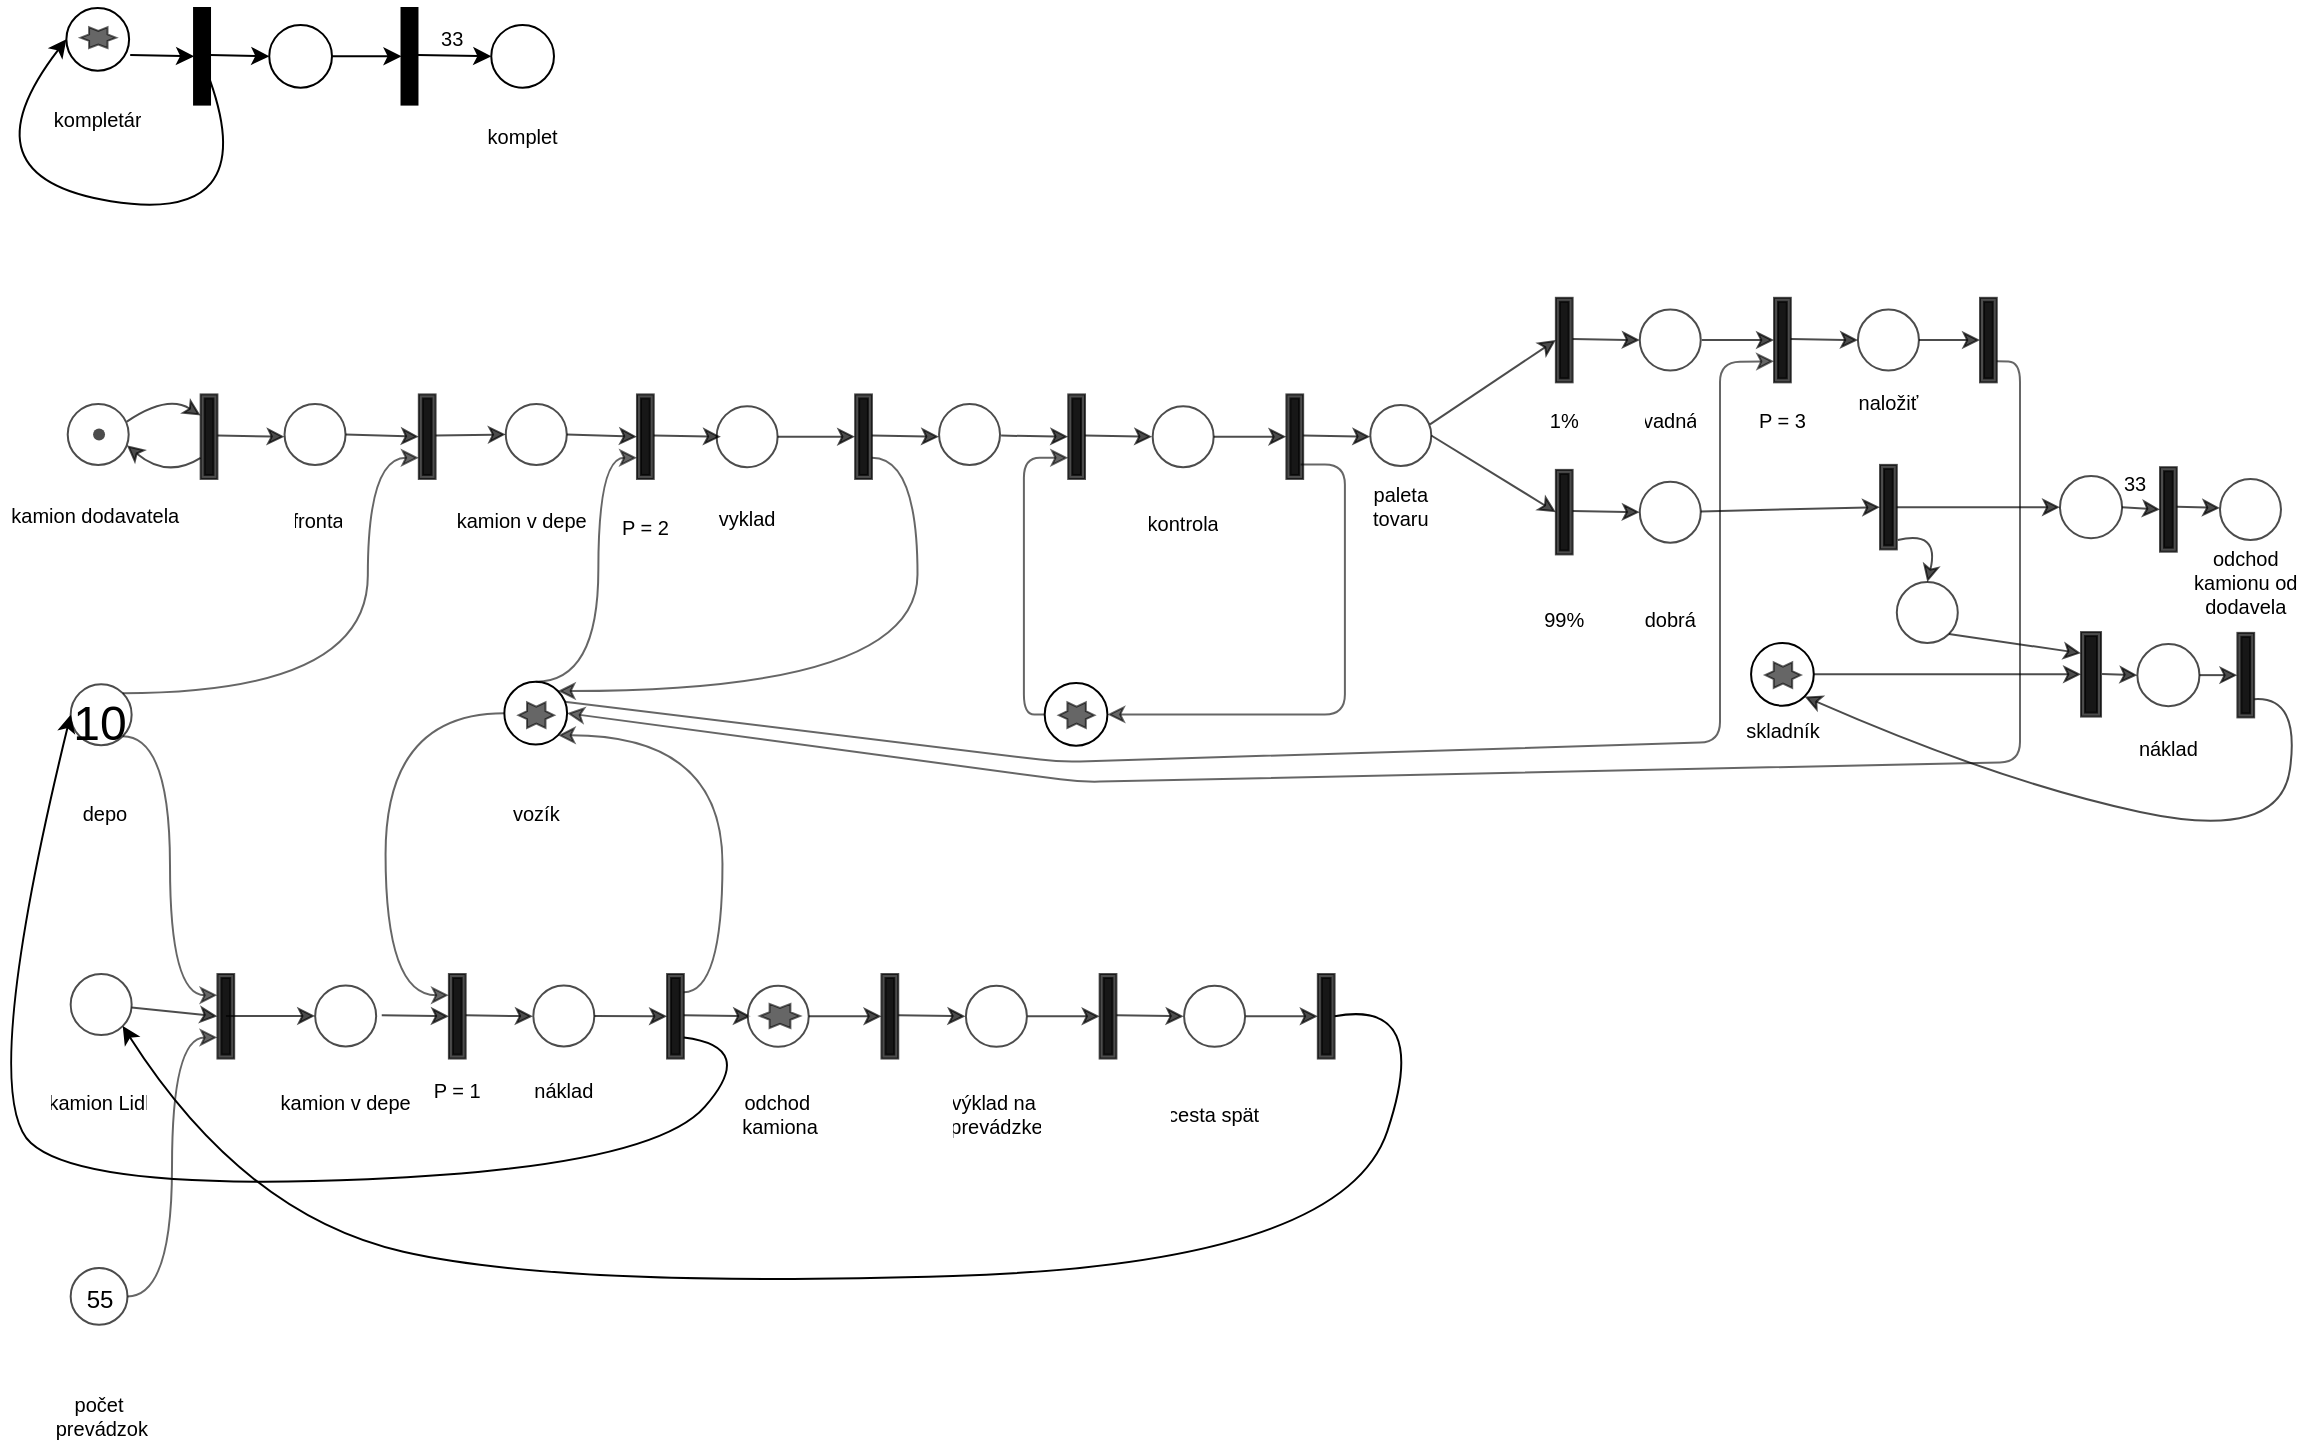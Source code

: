 <mxfile version="15.9.4" type="github">
  <diagram id="BWozmO_GkL4hXTO5bxPj" name="Page-1">
    <mxGraphModel dx="658" dy="1018" grid="1" gridSize="10" guides="1" tooltips="1" connect="1" arrows="1" fold="1" page="1" pageScale="1" pageWidth="1169" pageHeight="827" background="#FFFFFF" math="0" shadow="0">
      <root>
        <mxCell id="0" />
        <mxCell id="1" parent="0" />
        <mxCell id="qQqdgJSJCcKyDMFwaH4q-240" value="" style="shape=ext;double=1;rounded=0;whiteSpace=wrap;html=1;fontSize=36;fillColor=#000000;snapToPoint=0;opacity=70;direction=west;" vertex="1" parent="1">
          <mxGeometry x="1010.005" y="197.906" width="8.391" height="42.264" as="geometry" />
        </mxCell>
        <mxCell id="qQqdgJSJCcKyDMFwaH4q-241" value="" style="endArrow=classic;html=1;rounded=0;snapToPoint=0;opacity=70;curved=1;exitX=0;exitY=0.5;exitDx=0;exitDy=0;entryX=1;entryY=0.5;entryDx=0;entryDy=0;" edge="1" parent="1" source="qQqdgJSJCcKyDMFwaH4q-218" target="qQqdgJSJCcKyDMFwaH4q-240">
          <mxGeometry width="50" height="50" relative="1" as="geometry">
            <mxPoint x="980" y="221" as="sourcePoint" />
            <mxPoint x="1010" y="219" as="targetPoint" />
          </mxGeometry>
        </mxCell>
        <mxCell id="qQqdgJSJCcKyDMFwaH4q-39" value="kamion dodavatela&#xa;" style="text;strokeColor=none;fillColor=none;align=center;verticalAlign=middle;spacingLeft=4;spacingRight=4;overflow=hidden;points=[[0,0.5],[1,0.5]];portConstraint=eastwest;rotatable=0;fontSize=10;rounded=0;" vertex="1" parent="1">
          <mxGeometry x="20" y="294.52" width="95.26" height="36.23" as="geometry" />
        </mxCell>
        <mxCell id="qQqdgJSJCcKyDMFwaH4q-21" value="&lt;p&gt;&lt;br&gt;&lt;/p&gt;" style="ellipse;whiteSpace=wrap;html=1;aspect=fixed;align=center;snapToPoint=0;opacity=70;rounded=0;direction=west;" vertex="1" parent="1">
          <mxGeometry x="53.855" y="250.958" width="30.489" height="30.489" as="geometry" />
        </mxCell>
        <mxCell id="qQqdgJSJCcKyDMFwaH4q-22" value="" style="endArrow=classic;html=1;rounded=0;snapToPoint=0;opacity=70;curved=1;exitX=0.03;exitY=0.709;exitDx=0;exitDy=0;exitPerimeter=0;entryX=1;entryY=0.75;entryDx=0;entryDy=0;" edge="1" parent="1" source="qQqdgJSJCcKyDMFwaH4q-21" target="qQqdgJSJCcKyDMFwaH4q-25">
          <mxGeometry width="50" height="50" relative="1" as="geometry">
            <mxPoint x="86.759" y="256.245" as="sourcePoint" />
            <mxPoint x="120.322" y="256.774" as="targetPoint" />
            <Array as="points">
              <mxPoint x="103.541" y="246.208" />
            </Array>
          </mxGeometry>
        </mxCell>
        <mxCell id="qQqdgJSJCcKyDMFwaH4q-23" value="" style="ellipse;whiteSpace=wrap;html=1;aspect=fixed;fontSize=36;snapToPoint=0;opacity=70;rounded=0;direction=west;" vertex="1" parent="1">
          <mxGeometry x="162.277" y="250.958" width="30.489" height="30.489" as="geometry" />
        </mxCell>
        <mxCell id="qQqdgJSJCcKyDMFwaH4q-24" value="" style="endArrow=classic;html=1;rounded=0;snapToPoint=0;opacity=70;curved=1;" edge="1" parent="1">
          <mxGeometry width="50" height="50" relative="1" as="geometry">
            <mxPoint x="128.713" y="266.811" as="sourcePoint" />
            <mxPoint x="162.277" y="267.34" as="targetPoint" />
          </mxGeometry>
        </mxCell>
        <mxCell id="qQqdgJSJCcKyDMFwaH4q-25" value="" style="shape=ext;double=1;rounded=0;whiteSpace=wrap;html=1;fontSize=36;fillColor=#000000;snapToPoint=0;opacity=70;direction=west;" vertex="1" parent="1">
          <mxGeometry x="120.322" y="246.208" width="8.391" height="42.264" as="geometry" />
        </mxCell>
        <mxCell id="qQqdgJSJCcKyDMFwaH4q-26" value="" style="ellipse;whiteSpace=wrap;html=1;aspect=fixed;fontSize=36;snapToPoint=0;opacity=70;rounded=0;direction=west;" vertex="1" parent="1">
          <mxGeometry x="272.899" y="250.958" width="30.489" height="30.489" as="geometry" />
        </mxCell>
        <mxCell id="qQqdgJSJCcKyDMFwaH4q-27" value="" style="endArrow=classic;html=1;rounded=0;snapToPoint=0;opacity=70;curved=1;entryX=1;entryY=0.5;entryDx=0;entryDy=0;" edge="1" parent="1" target="qQqdgJSJCcKyDMFwaH4q-26">
          <mxGeometry width="50" height="50" relative="1" as="geometry">
            <mxPoint x="237.795" y="266.811" as="sourcePoint" />
            <mxPoint x="271" y="267" as="targetPoint" />
          </mxGeometry>
        </mxCell>
        <mxCell id="qQqdgJSJCcKyDMFwaH4q-28" value="" style="shape=ext;double=1;rounded=0;whiteSpace=wrap;html=1;fontSize=36;fillColor=#000000;snapToPoint=0;opacity=70;direction=west;" vertex="1" parent="1">
          <mxGeometry x="229.404" y="246.208" width="8.391" height="42.264" as="geometry" />
        </mxCell>
        <mxCell id="qQqdgJSJCcKyDMFwaH4q-29" value="" style="endArrow=classic;html=1;rounded=0;snapToPoint=0;opacity=70;curved=1;exitX=0;exitY=0.5;exitDx=0;exitDy=0;" edge="1" parent="1" source="qQqdgJSJCcKyDMFwaH4q-23">
          <mxGeometry width="50" height="50" relative="1" as="geometry">
            <mxPoint x="195.841" y="266.811" as="sourcePoint" />
            <mxPoint x="229.404" y="267.34" as="targetPoint" />
          </mxGeometry>
        </mxCell>
        <mxCell id="qQqdgJSJCcKyDMFwaH4q-30" value="" style="endArrow=classic;html=1;rounded=0;snapToPoint=0;opacity=70;curved=1;entryX=0.03;entryY=0.321;entryDx=0;entryDy=0;entryPerimeter=0;exitX=1;exitY=0.25;exitDx=0;exitDy=0;" edge="1" parent="1" source="qQqdgJSJCcKyDMFwaH4q-25" target="qQqdgJSJCcKyDMFwaH4q-21">
          <mxGeometry width="50" height="50" relative="1" as="geometry">
            <mxPoint x="120.322" y="277.906" as="sourcePoint" />
            <mxPoint x="86.759" y="277.377" as="targetPoint" />
            <Array as="points">
              <mxPoint x="103.541" y="288.472" />
            </Array>
          </mxGeometry>
        </mxCell>
        <mxCell id="qQqdgJSJCcKyDMFwaH4q-33" value="" style="ellipse;whiteSpace=wrap;html=1;aspect=fixed;fontSize=36;snapToPoint=0;opacity=70;rounded=0;direction=west;" vertex="1" parent="1">
          <mxGeometry x="378.311" y="252.098" width="30.489" height="30.489" as="geometry" />
        </mxCell>
        <mxCell id="qQqdgJSJCcKyDMFwaH4q-34" value="" style="endArrow=classic;html=1;rounded=0;snapToPoint=0;opacity=70;curved=1;" edge="1" parent="1">
          <mxGeometry width="50" height="50" relative="1" as="geometry">
            <mxPoint x="346.877" y="266.811" as="sourcePoint" />
            <mxPoint x="380.441" y="267.34" as="targetPoint" />
          </mxGeometry>
        </mxCell>
        <mxCell id="qQqdgJSJCcKyDMFwaH4q-35" value="" style="shape=ext;double=1;rounded=0;whiteSpace=wrap;html=1;fontSize=36;fillColor=#000000;snapToPoint=0;opacity=70;direction=west;" vertex="1" parent="1">
          <mxGeometry x="338.486" y="246.208" width="8.391" height="42.264" as="geometry" />
        </mxCell>
        <mxCell id="qQqdgJSJCcKyDMFwaH4q-36" value="" style="endArrow=classic;html=1;rounded=0;snapToPoint=0;opacity=70;curved=1;exitX=0;exitY=0.5;exitDx=0;exitDy=0;" edge="1" parent="1" source="qQqdgJSJCcKyDMFwaH4q-26">
          <mxGeometry width="50" height="50" relative="1" as="geometry">
            <mxPoint x="304.922" y="266.811" as="sourcePoint" />
            <mxPoint x="338.486" y="267.34" as="targetPoint" />
          </mxGeometry>
        </mxCell>
        <mxCell id="qQqdgJSJCcKyDMFwaH4q-37" value="" style="shape=waypoint;fillStyle=solid;size=6;pointerEvents=1;points=[];fillColor=none;resizable=0;rotatable=0;perimeter=centerPerimeter;snapToPoint=0;fontSize=36;opacity=70;rounded=0;" vertex="1" parent="1">
          <mxGeometry x="49.532" y="246.199" width="40" height="40" as="geometry" />
        </mxCell>
        <mxCell id="qQqdgJSJCcKyDMFwaH4q-40" value="fronta&#xa;" style="text;strokeColor=none;fillColor=none;align=center;verticalAlign=middle;spacingLeft=4;spacingRight=4;overflow=hidden;points=[[0,0.5],[1,0.5]];portConstraint=eastwest;rotatable=0;fontSize=10;snapToPoint=0;opacity=70;rounded=0;direction=west;" vertex="1" parent="1">
          <mxGeometry x="162.277" y="299.038" width="33.564" height="31.698" as="geometry" />
        </mxCell>
        <mxCell id="qQqdgJSJCcKyDMFwaH4q-41" value="kamion v depe&#xa;" style="text;strokeColor=none;fillColor=none;align=center;verticalAlign=middle;spacingLeft=4;spacingRight=4;overflow=hidden;points=[[0,0.5],[1,0.5]];portConstraint=eastwest;rotatable=0;fontSize=10;snapToPoint=0;opacity=70;rounded=0;direction=west;" vertex="1" parent="1">
          <mxGeometry x="240" y="299.04" width="81.7" height="31.7" as="geometry" />
        </mxCell>
        <mxCell id="qQqdgJSJCcKyDMFwaH4q-42" value="" style="ellipse;whiteSpace=wrap;html=1;aspect=fixed;fontSize=36;snapToPoint=0;opacity=70;rounded=0;direction=west;" vertex="1" parent="1">
          <mxGeometry x="489.523" y="250.958" width="30.489" height="30.489" as="geometry" />
        </mxCell>
        <mxCell id="qQqdgJSJCcKyDMFwaH4q-43" value="" style="endArrow=classic;html=1;rounded=0;snapToPoint=0;opacity=70;curved=1;" edge="1" parent="1">
          <mxGeometry width="50" height="50" relative="1" as="geometry">
            <mxPoint x="455.959" y="266.811" as="sourcePoint" />
            <mxPoint x="489.523" y="267.34" as="targetPoint" />
          </mxGeometry>
        </mxCell>
        <mxCell id="qQqdgJSJCcKyDMFwaH4q-44" value="" style="shape=ext;double=1;rounded=0;whiteSpace=wrap;html=1;fontSize=36;fillColor=#000000;snapToPoint=0;opacity=70;direction=west;" vertex="1" parent="1">
          <mxGeometry x="447.568" y="246.208" width="8.391" height="42.264" as="geometry" />
        </mxCell>
        <mxCell id="qQqdgJSJCcKyDMFwaH4q-45" value="" style="endArrow=classic;html=1;rounded=0;snapToPoint=0;opacity=70;curved=1;exitX=0;exitY=0.5;exitDx=0;exitDy=0;" edge="1" parent="1" source="qQqdgJSJCcKyDMFwaH4q-33">
          <mxGeometry width="50" height="50" relative="1" as="geometry">
            <mxPoint x="414.004" y="266.811" as="sourcePoint" />
            <mxPoint x="447.568" y="267.34" as="targetPoint" />
          </mxGeometry>
        </mxCell>
        <mxCell id="qQqdgJSJCcKyDMFwaH4q-46" value="vyklad" style="text;strokeColor=none;fillColor=none;align=center;verticalAlign=middle;spacingLeft=4;spacingRight=4;overflow=hidden;points=[[0,0.5],[1,0.5]];portConstraint=eastwest;rotatable=0;fontSize=10;snapToPoint=0;opacity=70;rounded=0;direction=west;" vertex="1" parent="1">
          <mxGeometry x="371.75" y="292.01" width="43.61" height="31.7" as="geometry" />
        </mxCell>
        <mxCell id="qQqdgJSJCcKyDMFwaH4q-116" value="&lt;font style=&quot;font-size: 24px&quot;&gt;10&lt;/font&gt;" style="ellipse;whiteSpace=wrap;html=1;aspect=fixed;fontSize=36;snapToPoint=0;opacity=70;rounded=0;direction=west;" vertex="1" parent="1">
          <mxGeometry x="55.329" y="391.113" width="30.489" height="30.489" as="geometry" />
        </mxCell>
        <mxCell id="qQqdgJSJCcKyDMFwaH4q-118" value="depo" style="text;strokeColor=none;fillColor=none;align=left;verticalAlign=middle;spacingLeft=4;spacingRight=4;overflow=hidden;points=[[0,0.5],[1,0.5]];portConstraint=eastwest;rotatable=0;fontSize=10;snapToPoint=0;opacity=70;rounded=0;direction=west;" vertex="1" parent="1">
          <mxGeometry x="55.332" y="439.415" width="35.463" height="31.698" as="geometry" />
        </mxCell>
        <mxCell id="qQqdgJSJCcKyDMFwaH4q-119" value="" style="edgeStyle=elbowEdgeStyle;elbow=horizontal;endArrow=classic;html=1;fontSize=24;opacity=60;curved=1;entryX=1;entryY=0.25;entryDx=0;entryDy=0;exitX=0;exitY=1;exitDx=0;exitDy=0;" edge="1" parent="1" source="qQqdgJSJCcKyDMFwaH4q-116" target="qQqdgJSJCcKyDMFwaH4q-28">
          <mxGeometry width="50" height="50" relative="1" as="geometry">
            <mxPoint x="86.362" y="415.264" as="sourcePoint" />
            <mxPoint x="212.781" y="330.736" as="targetPoint" />
            <Array as="points">
              <mxPoint x="203.915" y="379.038" />
            </Array>
          </mxGeometry>
        </mxCell>
        <mxCell id="qQqdgJSJCcKyDMFwaH4q-120" value="" style="ellipse;whiteSpace=wrap;html=1;aspect=fixed;fontSize=36;snapToPoint=0;opacity=70;rounded=0;direction=west;" vertex="1" parent="1">
          <mxGeometry x="596.337" y="252.098" width="30.489" height="30.489" as="geometry" />
        </mxCell>
        <mxCell id="qQqdgJSJCcKyDMFwaH4q-121" value="" style="endArrow=classic;html=1;rounded=0;snapToPoint=0;opacity=70;curved=1;" edge="1" parent="1">
          <mxGeometry width="50" height="50" relative="1" as="geometry">
            <mxPoint x="562.504" y="266.811" as="sourcePoint" />
            <mxPoint x="596.067" y="267.34" as="targetPoint" />
          </mxGeometry>
        </mxCell>
        <mxCell id="qQqdgJSJCcKyDMFwaH4q-122" value="" style="shape=ext;double=1;rounded=0;whiteSpace=wrap;html=1;fontSize=36;fillColor=#000000;snapToPoint=0;opacity=70;direction=west;" vertex="1" parent="1">
          <mxGeometry x="554.113" y="246.208" width="8.391" height="42.264" as="geometry" />
        </mxCell>
        <mxCell id="qQqdgJSJCcKyDMFwaH4q-123" value="" style="endArrow=classic;html=1;rounded=0;snapToPoint=0;opacity=70;curved=1;" edge="1" parent="1">
          <mxGeometry width="50" height="50" relative="1" as="geometry">
            <mxPoint x="520.549" y="266.811" as="sourcePoint" />
            <mxPoint x="554.113" y="267.34" as="targetPoint" />
          </mxGeometry>
        </mxCell>
        <mxCell id="qQqdgJSJCcKyDMFwaH4q-124" value="" style="ellipse;whiteSpace=wrap;html=1;aspect=fixed;fontSize=36;snapToPoint=0;opacity=70;rounded=0;direction=west;" vertex="1" parent="1">
          <mxGeometry x="705.149" y="251.498" width="30.489" height="30.489" as="geometry" />
        </mxCell>
        <mxCell id="qQqdgJSJCcKyDMFwaH4q-125" value="" style="endArrow=classic;html=1;rounded=0;snapToPoint=0;opacity=70;curved=1;" edge="1" parent="1">
          <mxGeometry width="50" height="50" relative="1" as="geometry">
            <mxPoint x="671.586" y="266.811" as="sourcePoint" />
            <mxPoint x="705.149" y="267.34" as="targetPoint" />
          </mxGeometry>
        </mxCell>
        <mxCell id="qQqdgJSJCcKyDMFwaH4q-126" value="" style="shape=ext;double=1;rounded=0;whiteSpace=wrap;html=1;fontSize=36;fillColor=#000000;snapToPoint=0;opacity=70;direction=west;" vertex="1" parent="1">
          <mxGeometry x="663.195" y="246.208" width="8.391" height="42.264" as="geometry" />
        </mxCell>
        <mxCell id="qQqdgJSJCcKyDMFwaH4q-127" value="" style="endArrow=classic;html=1;rounded=0;snapToPoint=0;opacity=70;curved=1;exitX=0;exitY=0.5;exitDx=0;exitDy=0;" edge="1" parent="1" source="qQqdgJSJCcKyDMFwaH4q-120">
          <mxGeometry width="50" height="50" relative="1" as="geometry">
            <mxPoint x="629.631" y="266.811" as="sourcePoint" />
            <mxPoint x="663.195" y="267.34" as="targetPoint" />
          </mxGeometry>
        </mxCell>
        <mxCell id="qQqdgJSJCcKyDMFwaH4q-128" value="kontrola" style="text;strokeColor=none;fillColor=none;align=center;verticalAlign=middle;spacingLeft=4;spacingRight=4;overflow=hidden;points=[[0,0.5],[1,0.5]];portConstraint=eastwest;rotatable=0;fontSize=10;snapToPoint=0;opacity=70;rounded=0;direction=west;" vertex="1" parent="1">
          <mxGeometry x="589.376" y="294.509" width="44.409" height="31.698" as="geometry" />
        </mxCell>
        <mxCell id="qQqdgJSJCcKyDMFwaH4q-129" value="" style="ellipse;whiteSpace=wrap;html=1;aspect=fixed;fontSize=36;snapToPoint=0;opacity=70;rounded=0;direction=west;" vertex="1" parent="1">
          <mxGeometry x="55.333" y="536.019" width="30.489" height="30.489" as="geometry" />
        </mxCell>
        <mxCell id="qQqdgJSJCcKyDMFwaH4q-130" value="" style="shape=ext;double=1;rounded=0;whiteSpace=wrap;html=1;fontSize=36;fillColor=#000000;snapToPoint=0;opacity=70;direction=west;" vertex="1" parent="1">
          <mxGeometry x="128.711" y="536.019" width="8.391" height="42.264" as="geometry" />
        </mxCell>
        <mxCell id="qQqdgJSJCcKyDMFwaH4q-131" value="" style="endArrow=classic;html=1;rounded=0;snapToPoint=0;opacity=70;curved=1;entryX=1;entryY=0.5;entryDx=0;entryDy=0;" edge="1" parent="1" source="qQqdgJSJCcKyDMFwaH4q-129" target="qQqdgJSJCcKyDMFwaH4q-130">
          <mxGeometry width="50" height="50" relative="1" as="geometry">
            <mxPoint x="88.897" y="556.623" as="sourcePoint" />
            <mxPoint x="122.46" y="557.151" as="targetPoint" />
          </mxGeometry>
        </mxCell>
        <mxCell id="qQqdgJSJCcKyDMFwaH4q-132" value="kamion Lidl&#xa;" style="text;strokeColor=none;fillColor=none;align=center;verticalAlign=middle;spacingLeft=4;spacingRight=4;overflow=hidden;points=[[0,0.5],[1,0.5]];portConstraint=eastwest;rotatable=0;fontSize=10;snapToPoint=0;opacity=70;rounded=0;direction=west;" vertex="1" parent="1">
          <mxGeometry x="40.518" y="590.006" width="58.027" height="31.698" as="geometry" />
        </mxCell>
        <mxCell id="qQqdgJSJCcKyDMFwaH4q-133" value="" style="edgeStyle=elbowEdgeStyle;elbow=horizontal;endArrow=classic;html=1;fontSize=24;opacity=60;curved=1;exitX=0;exitY=0;exitDx=0;exitDy=0;entryX=1;entryY=0.75;entryDx=0;entryDy=0;" edge="1" parent="1" source="qQqdgJSJCcKyDMFwaH4q-116" target="qQqdgJSJCcKyDMFwaH4q-130">
          <mxGeometry width="50" height="50" relative="1" as="geometry">
            <mxPoint x="168.451" y="560.17" as="sourcePoint" />
            <mxPoint x="212.781" y="499.792" as="targetPoint" />
          </mxGeometry>
        </mxCell>
        <mxCell id="qQqdgJSJCcKyDMFwaH4q-134" value="" style="ellipse;whiteSpace=wrap;html=1;aspect=fixed;fontSize=36;snapToPoint=0;opacity=70;rounded=0;direction=west;" vertex="1" parent="1">
          <mxGeometry x="55.33" y="683" width="28.41" height="28.41" as="geometry" />
        </mxCell>
        <mxCell id="qQqdgJSJCcKyDMFwaH4q-135" value="" style="edgeStyle=elbowEdgeStyle;elbow=horizontal;endArrow=classic;html=1;fontSize=24;opacity=60;curved=1;exitX=0;exitY=0.5;exitDx=0;exitDy=0;entryX=1;entryY=0.25;entryDx=0;entryDy=0;" edge="1" parent="1" source="qQqdgJSJCcKyDMFwaH4q-134" target="qQqdgJSJCcKyDMFwaH4q-130">
          <mxGeometry width="50" height="50" relative="1" as="geometry">
            <mxPoint x="86.444" y="705.081" as="sourcePoint" />
            <mxPoint x="127.088" y="824.478" as="targetPoint" />
          </mxGeometry>
        </mxCell>
        <mxCell id="qQqdgJSJCcKyDMFwaH4q-140" value="kompletár" style="text;strokeColor=none;fillColor=none;align=center;verticalAlign=middle;spacingLeft=4;spacingRight=4;overflow=hidden;points=[[0,0.5],[1,0.5]];portConstraint=eastwest;rotatable=0;fontSize=10;snapToPoint=0;opacity=70;rounded=0;direction=west;" vertex="1" parent="1">
          <mxGeometry x="42.06" y="92.83" width="53.64" height="31.7" as="geometry" />
        </mxCell>
        <mxCell id="qQqdgJSJCcKyDMFwaH4q-1" value="&lt;p&gt;&lt;br&gt;&lt;/p&gt;" style="ellipse;whiteSpace=wrap;html=1;aspect=fixed;align=center;rounded=0;" vertex="1" parent="1">
          <mxGeometry x="53.195" y="53" width="31.36" height="31.36" as="geometry" />
        </mxCell>
        <mxCell id="qQqdgJSJCcKyDMFwaH4q-2" value="" style="endArrow=classic;html=1;rounded=0;curved=1;" edge="1" parent="1">
          <mxGeometry width="50" height="50" relative="1" as="geometry">
            <mxPoint x="85.112" y="76.547" as="sourcePoint" />
            <mxPoint x="117.029" y="77.151" as="targetPoint" />
          </mxGeometry>
        </mxCell>
        <mxCell id="qQqdgJSJCcKyDMFwaH4q-4" value="" style="ellipse;whiteSpace=wrap;html=1;aspect=fixed;fontSize=36;rounded=0;" vertex="1" parent="1">
          <mxGeometry x="154.626" y="61.47" width="31.36" height="31.36" as="geometry" />
        </mxCell>
        <mxCell id="qQqdgJSJCcKyDMFwaH4q-5" value="" style="endArrow=classic;html=1;rounded=0;curved=1;entryX=0;entryY=0.5;entryDx=0;entryDy=0;" edge="1" parent="1" target="qQqdgJSJCcKyDMFwaH4q-4">
          <mxGeometry width="50" height="50" relative="1" as="geometry">
            <mxPoint x="125.009" y="76.547" as="sourcePoint" />
            <mxPoint x="156.926" y="77.151" as="targetPoint" />
          </mxGeometry>
        </mxCell>
        <mxCell id="qQqdgJSJCcKyDMFwaH4q-8" value="" style="shape=ext;double=1;rounded=0;whiteSpace=wrap;html=1;fontSize=36;fillColor=#000000;" vertex="1" parent="1">
          <mxGeometry x="117.029" y="53" width="7.979" height="48.302" as="geometry" />
        </mxCell>
        <mxCell id="qQqdgJSJCcKyDMFwaH4q-12" value="" style="ellipse;whiteSpace=wrap;html=1;aspect=fixed;fontSize=36;rounded=0;" vertex="1" parent="1">
          <mxGeometry x="265.636" y="61.47" width="31.36" height="31.36" as="geometry" />
        </mxCell>
        <mxCell id="qQqdgJSJCcKyDMFwaH4q-13" value="" style="endArrow=classic;html=1;rounded=0;curved=1;entryX=0;entryY=0.5;entryDx=0;entryDy=0;" edge="1" parent="1" target="qQqdgJSJCcKyDMFwaH4q-12">
          <mxGeometry width="50" height="50" relative="1" as="geometry">
            <mxPoint x="228.739" y="76.547" as="sourcePoint" />
            <mxPoint x="260.656" y="77.151" as="targetPoint" />
          </mxGeometry>
        </mxCell>
        <mxCell id="qQqdgJSJCcKyDMFwaH4q-14" value="" style="shape=ext;double=1;rounded=0;whiteSpace=wrap;html=1;fontSize=36;fillColor=#000000;" vertex="1" parent="1">
          <mxGeometry x="220.76" y="53" width="7.979" height="48.302" as="geometry" />
        </mxCell>
        <mxCell id="qQqdgJSJCcKyDMFwaH4q-19" value="" style="endArrow=classic;html=1;rounded=0;curved=1;exitX=1;exitY=0.5;exitDx=0;exitDy=0;" edge="1" parent="1" source="qQqdgJSJCcKyDMFwaH4q-4">
          <mxGeometry width="50" height="50" relative="1" as="geometry">
            <mxPoint x="189" y="77" as="sourcePoint" />
            <mxPoint x="220.76" y="77.151" as="targetPoint" />
          </mxGeometry>
        </mxCell>
        <mxCell id="qQqdgJSJCcKyDMFwaH4q-20" value="" style="endArrow=classic;html=1;rounded=0;fontSize=36;exitX=1;exitY=0.75;exitDx=0;exitDy=0;entryX=0;entryY=0.5;entryDx=0;entryDy=0;curved=1;" edge="1" parent="1" source="qQqdgJSJCcKyDMFwaH4q-8" target="qQqdgJSJCcKyDMFwaH4q-1">
          <mxGeometry width="50" height="50" relative="1" as="geometry">
            <mxPoint x="156.926" y="246.208" as="sourcePoint" />
            <mxPoint x="85.112" y="161.679" as="targetPoint" />
            <Array as="points">
              <mxPoint x="150.72" y="161.679" />
              <mxPoint y="137.528" />
            </Array>
          </mxGeometry>
        </mxCell>
        <mxCell id="qQqdgJSJCcKyDMFwaH4q-115" value="" style="verticalLabelPosition=bottom;verticalAlign=top;html=1;shape=mxgraph.basic.6_point_star;fontSize=10;fillColor=#000000;opacity=60;" vertex="1" parent="1">
          <mxGeometry x="60.29" y="62.66" width="17.73" height="10.34" as="geometry" />
        </mxCell>
        <mxCell id="qQqdgJSJCcKyDMFwaH4q-142" value="" style="ellipse;whiteSpace=wrap;html=1;aspect=fixed;fontSize=36;snapToPoint=0;opacity=70;rounded=0;direction=west;" vertex="1" parent="1">
          <mxGeometry x="177.589" y="541.739" width="30.489" height="30.489" as="geometry" />
        </mxCell>
        <mxCell id="qQqdgJSJCcKyDMFwaH4q-143" value="" style="ellipse;whiteSpace=wrap;html=1;aspect=fixed;fontSize=36;snapToPoint=0;opacity=70;rounded=0;direction=west;" vertex="1" parent="1">
          <mxGeometry x="286.67" y="541.739" width="30.489" height="30.489" as="geometry" />
        </mxCell>
        <mxCell id="qQqdgJSJCcKyDMFwaH4q-144" value="" style="endArrow=classic;html=1;rounded=0;snapToPoint=0;opacity=70;curved=1;" edge="1" parent="1">
          <mxGeometry width="50" height="50" relative="1" as="geometry">
            <mxPoint x="252.837" y="556.623" as="sourcePoint" />
            <mxPoint x="286.4" y="557.151" as="targetPoint" />
          </mxGeometry>
        </mxCell>
        <mxCell id="qQqdgJSJCcKyDMFwaH4q-145" value="" style="shape=ext;double=1;rounded=0;whiteSpace=wrap;html=1;fontSize=36;fillColor=#000000;snapToPoint=0;opacity=70;direction=west;" vertex="1" parent="1">
          <mxGeometry x="244.446" y="536.019" width="8.391" height="42.264" as="geometry" />
        </mxCell>
        <mxCell id="qQqdgJSJCcKyDMFwaH4q-146" value="" style="endArrow=classic;html=1;rounded=0;snapToPoint=0;opacity=70;curved=1;" edge="1" parent="1">
          <mxGeometry width="50" height="50" relative="1" as="geometry">
            <mxPoint x="210.882" y="556.623" as="sourcePoint" />
            <mxPoint x="244.446" y="557.151" as="targetPoint" />
          </mxGeometry>
        </mxCell>
        <mxCell id="qQqdgJSJCcKyDMFwaH4q-148" value="" style="endArrow=classic;html=1;rounded=0;snapToPoint=0;opacity=70;curved=1;" edge="1" parent="1">
          <mxGeometry width="50" height="50" relative="1" as="geometry">
            <mxPoint x="361.919" y="556.623" as="sourcePoint" />
            <mxPoint x="395.482" y="557.151" as="targetPoint" />
          </mxGeometry>
        </mxCell>
        <mxCell id="qQqdgJSJCcKyDMFwaH4q-149" value="" style="shape=ext;double=1;rounded=0;whiteSpace=wrap;html=1;fontSize=36;fillColor=#000000;snapToPoint=0;opacity=70;direction=west;" vertex="1" parent="1">
          <mxGeometry x="353.528" y="536.019" width="8.391" height="42.264" as="geometry" />
        </mxCell>
        <mxCell id="qQqdgJSJCcKyDMFwaH4q-150" value="" style="endArrow=classic;html=1;rounded=0;snapToPoint=0;opacity=70;curved=1;exitX=0;exitY=0.5;exitDx=0;exitDy=0;" edge="1" parent="1" source="qQqdgJSJCcKyDMFwaH4q-143">
          <mxGeometry width="50" height="50" relative="1" as="geometry">
            <mxPoint x="319.964" y="556.623" as="sourcePoint" />
            <mxPoint x="353.528" y="557.151" as="targetPoint" />
          </mxGeometry>
        </mxCell>
        <mxCell id="qQqdgJSJCcKyDMFwaH4q-151" value="náklad" style="text;strokeColor=none;fillColor=none;align=center;verticalAlign=middle;spacingLeft=4;spacingRight=4;overflow=hidden;points=[[0,0.5],[1,0.5]];portConstraint=eastwest;rotatable=0;fontSize=10;snapToPoint=0;opacity=70;rounded=0;direction=west;" vertex="1" parent="1">
          <mxGeometry x="279.05" y="578.29" width="45.73" height="31.7" as="geometry" />
        </mxCell>
        <mxCell id="qQqdgJSJCcKyDMFwaH4q-152" value="" style="ellipse;whiteSpace=wrap;html=1;aspect=fixed;fontSize=36;snapToPoint=0;opacity=70;rounded=0;direction=west;" vertex="1" parent="1">
          <mxGeometry x="393.876" y="541.909" width="30.489" height="30.489" as="geometry" />
        </mxCell>
        <mxCell id="qQqdgJSJCcKyDMFwaH4q-156" value="" style="ellipse;whiteSpace=wrap;html=1;aspect=fixed;fontSize=36;snapToPoint=0;opacity=70;rounded=0;direction=west;" vertex="1" parent="1">
          <mxGeometry x="502.958" y="541.909" width="30.489" height="30.489" as="geometry" />
        </mxCell>
        <mxCell id="qQqdgJSJCcKyDMFwaH4q-157" value="" style="endArrow=classic;html=1;rounded=0;snapToPoint=0;opacity=70;curved=1;" edge="1" parent="1">
          <mxGeometry width="50" height="50" relative="1" as="geometry">
            <mxPoint x="469.125" y="556.623" as="sourcePoint" />
            <mxPoint x="502.688" y="557.151" as="targetPoint" />
          </mxGeometry>
        </mxCell>
        <mxCell id="qQqdgJSJCcKyDMFwaH4q-158" value="" style="shape=ext;double=1;rounded=0;whiteSpace=wrap;html=1;fontSize=36;fillColor=#000000;snapToPoint=0;opacity=70;direction=west;" vertex="1" parent="1">
          <mxGeometry x="460.734" y="536.019" width="8.391" height="42.264" as="geometry" />
        </mxCell>
        <mxCell id="qQqdgJSJCcKyDMFwaH4q-159" value="" style="endArrow=classic;html=1;rounded=0;snapToPoint=0;opacity=70;curved=1;exitX=0;exitY=0.5;exitDx=0;exitDy=0;" edge="1" parent="1" source="qQqdgJSJCcKyDMFwaH4q-152">
          <mxGeometry width="50" height="50" relative="1" as="geometry">
            <mxPoint x="423.531" y="557.755" as="sourcePoint" />
            <mxPoint x="460.734" y="557.151" as="targetPoint" />
          </mxGeometry>
        </mxCell>
        <mxCell id="qQqdgJSJCcKyDMFwaH4q-160" value="odchod &#xa;kamiona" style="text;strokeColor=none;fillColor=none;align=center;verticalAlign=middle;spacingLeft=4;spacingRight=4;overflow=hidden;points=[[0,0.5],[1,0.5]];portConstraint=eastwest;rotatable=0;fontSize=10;snapToPoint=0;opacity=70;rounded=0;direction=west;" vertex="1" parent="1">
          <mxGeometry x="385.659" y="589.996" width="48.682" height="31.698" as="geometry" />
        </mxCell>
        <mxCell id="qQqdgJSJCcKyDMFwaH4q-162" value="" style="endArrow=classic;html=1;rounded=0;snapToPoint=0;opacity=70;curved=1;exitX=0.49;exitY=0.504;exitDx=0;exitDy=0;exitPerimeter=0;entryX=1;entryY=0.5;entryDx=0;entryDy=0;" edge="1" parent="1" source="qQqdgJSJCcKyDMFwaH4q-130" target="qQqdgJSJCcKyDMFwaH4q-142">
          <mxGeometry width="50" height="50" relative="1" as="geometry">
            <mxPoint x="141.853" y="556.442" as="sourcePoint" />
            <mxPoint x="175.416" y="556.97" as="targetPoint" />
          </mxGeometry>
        </mxCell>
        <mxCell id="qQqdgJSJCcKyDMFwaH4q-163" value="&lt;p&gt;&lt;br&gt;&lt;/p&gt;" style="ellipse;whiteSpace=wrap;html=1;aspect=fixed;align=center;rounded=0;" vertex="1" parent="1">
          <mxGeometry x="272.182" y="389.906" width="31.36" height="31.36" as="geometry" />
        </mxCell>
        <mxCell id="qQqdgJSJCcKyDMFwaH4q-164" value="" style="verticalLabelPosition=bottom;verticalAlign=top;html=1;shape=mxgraph.basic.6_point_star;fontSize=10;fillColor=#000000;opacity=60;" vertex="1" parent="1">
          <mxGeometry x="279.27" y="400.17" width="17.73" height="12.83" as="geometry" />
        </mxCell>
        <mxCell id="qQqdgJSJCcKyDMFwaH4q-167" value="" style="edgeStyle=elbowEdgeStyle;elbow=horizontal;endArrow=classic;html=1;fontSize=24;opacity=60;curved=1;exitX=0;exitY=0.5;exitDx=0;exitDy=0;entryX=1;entryY=0.75;entryDx=0;entryDy=0;" edge="1" parent="1" source="qQqdgJSJCcKyDMFwaH4q-163" target="qQqdgJSJCcKyDMFwaH4q-145">
          <mxGeometry width="50" height="50" relative="1" as="geometry">
            <mxPoint x="220.761" y="400.175" as="sourcePoint" />
            <mxPoint x="230.513" y="519.113" as="targetPoint" />
            <Array as="points">
              <mxPoint x="212.781" y="463.566" />
            </Array>
          </mxGeometry>
        </mxCell>
        <mxCell id="qQqdgJSJCcKyDMFwaH4q-168" value="kamion v depe&#xa;" style="text;strokeColor=none;fillColor=none;align=center;verticalAlign=middle;spacingLeft=4;spacingRight=4;overflow=hidden;points=[[0,0.5],[1,0.5]];portConstraint=eastwest;rotatable=0;fontSize=10;snapToPoint=0;opacity=70;rounded=0;direction=west;" vertex="1" parent="1">
          <mxGeometry x="154.63" y="590" width="76.4" height="31.7" as="geometry" />
        </mxCell>
        <mxCell id="qQqdgJSJCcKyDMFwaH4q-169" value="P = 1" style="text;strokeColor=none;fillColor=none;align=center;verticalAlign=middle;spacingLeft=4;spacingRight=4;overflow=hidden;points=[[0,0.5],[1,0.5]];portConstraint=eastwest;rotatable=0;fontSize=10;snapToPoint=0;opacity=70;rounded=0;direction=west;" vertex="1" parent="1">
          <mxGeometry x="230.991" y="578.286" width="35.304" height="31.698" as="geometry" />
        </mxCell>
        <mxCell id="qQqdgJSJCcKyDMFwaH4q-170" value="vozík" style="text;strokeColor=none;fillColor=none;align=left;verticalAlign=middle;spacingLeft=4;spacingRight=4;overflow=hidden;points=[[0,0.5],[1,0.5]];portConstraint=eastwest;rotatable=0;fontSize=10;snapToPoint=0;opacity=70;rounded=0;direction=west;" vertex="1" parent="1">
          <mxGeometry x="270.489" y="439.415" width="35.304" height="31.698" as="geometry" />
        </mxCell>
        <mxCell id="qQqdgJSJCcKyDMFwaH4q-171" value="" style="verticalLabelPosition=bottom;verticalAlign=top;html=1;shape=mxgraph.basic.6_point_star;fontSize=10;fillColor=#000000;opacity=60;" vertex="1" parent="1">
          <mxGeometry x="400" y="550.97" width="20" height="12.03" as="geometry" />
        </mxCell>
        <mxCell id="qQqdgJSJCcKyDMFwaH4q-173" value="výklad na &#xa;prevádzke" style="text;strokeColor=none;fillColor=none;align=center;verticalAlign=middle;spacingLeft=4;spacingRight=4;overflow=hidden;points=[[0,0.5],[1,0.5]];portConstraint=eastwest;rotatable=0;fontSize=10;snapToPoint=0;opacity=70;rounded=0;direction=west;" vertex="1" parent="1">
          <mxGeometry x="491.311" y="590.006" width="53.789" height="31.698" as="geometry" />
        </mxCell>
        <mxCell id="qQqdgJSJCcKyDMFwaH4q-174" value="" style="ellipse;whiteSpace=wrap;html=1;aspect=fixed;fontSize=36;snapToPoint=0;opacity=70;rounded=0;direction=west;" vertex="1" parent="1">
          <mxGeometry x="612.044" y="541.909" width="30.489" height="30.489" as="geometry" />
        </mxCell>
        <mxCell id="qQqdgJSJCcKyDMFwaH4q-175" value="" style="endArrow=classic;html=1;rounded=0;snapToPoint=0;opacity=70;curved=1;" edge="1" parent="1">
          <mxGeometry width="50" height="50" relative="1" as="geometry">
            <mxPoint x="578.21" y="556.623" as="sourcePoint" />
            <mxPoint x="611.774" y="557.151" as="targetPoint" />
          </mxGeometry>
        </mxCell>
        <mxCell id="qQqdgJSJCcKyDMFwaH4q-176" value="" style="shape=ext;double=1;rounded=0;whiteSpace=wrap;html=1;fontSize=36;fillColor=#000000;snapToPoint=0;opacity=70;direction=west;" vertex="1" parent="1">
          <mxGeometry x="569.819" y="536.019" width="8.391" height="42.264" as="geometry" />
        </mxCell>
        <mxCell id="qQqdgJSJCcKyDMFwaH4q-177" value="" style="endArrow=classic;html=1;rounded=0;snapToPoint=0;opacity=70;curved=1;exitX=0;exitY=0.5;exitDx=0;exitDy=0;" edge="1" parent="1">
          <mxGeometry width="50" height="50" relative="1" as="geometry">
            <mxPoint x="533.723" y="557.151" as="sourcePoint" />
            <mxPoint x="569.819" y="557.151" as="targetPoint" />
          </mxGeometry>
        </mxCell>
        <mxCell id="qQqdgJSJCcKyDMFwaH4q-178" value="cesta späť" style="text;strokeColor=none;fillColor=none;align=center;verticalAlign=middle;spacingLeft=4;spacingRight=4;overflow=hidden;points=[[0,0.5],[1,0.5]];portConstraint=eastwest;rotatable=0;fontSize=10;snapToPoint=0;opacity=70;rounded=0;direction=west;" vertex="1" parent="1">
          <mxGeometry x="600.397" y="590.006" width="53.789" height="31.698" as="geometry" />
        </mxCell>
        <mxCell id="qQqdgJSJCcKyDMFwaH4q-179" value="" style="shape=ext;double=1;rounded=0;whiteSpace=wrap;html=1;fontSize=36;fillColor=#000000;snapToPoint=0;opacity=70;direction=west;" vertex="1" parent="1">
          <mxGeometry x="678.905" y="536.019" width="8.391" height="42.264" as="geometry" />
        </mxCell>
        <mxCell id="qQqdgJSJCcKyDMFwaH4q-180" value="" style="endArrow=classic;html=1;rounded=0;snapToPoint=0;opacity=70;curved=1;exitX=0;exitY=0.5;exitDx=0;exitDy=0;" edge="1" parent="1">
          <mxGeometry width="50" height="50" relative="1" as="geometry">
            <mxPoint x="642.808" y="557.151" as="sourcePoint" />
            <mxPoint x="678.905" y="557.151" as="targetPoint" />
          </mxGeometry>
        </mxCell>
        <mxCell id="qQqdgJSJCcKyDMFwaH4q-183" value="" style="endArrow=classic;html=1;rounded=0;fontSize=36;curved=1;exitX=0;exitY=0.25;exitDx=0;exitDy=0;entryX=1;entryY=0.5;entryDx=0;entryDy=0;" edge="1" parent="1" source="qQqdgJSJCcKyDMFwaH4q-149" target="qQqdgJSJCcKyDMFwaH4q-116">
          <mxGeometry width="50" height="50" relative="1" as="geometry">
            <mxPoint x="700.403" y="693.0" as="sourcePoint" />
            <mxPoint x="53.195" y="415.264" as="targetPoint" />
            <Array as="points">
              <mxPoint x="398.964" y="572.245" />
              <mxPoint x="345.769" y="632.623" />
              <mxPoint x="62.061" y="644.698" />
              <mxPoint x="8.866" y="596.396" />
            </Array>
          </mxGeometry>
        </mxCell>
        <mxCell id="qQqdgJSJCcKyDMFwaH4q-189" value="" style="edgeStyle=elbowEdgeStyle;elbow=horizontal;endArrow=classic;html=1;fontSize=24;opacity=60;curved=1;exitX=0;exitY=0.5;exitDx=0;exitDy=0;entryX=1;entryY=1;entryDx=0;entryDy=0;" edge="1" parent="1" target="qQqdgJSJCcKyDMFwaH4q-163">
          <mxGeometry width="50" height="50" relative="1" as="geometry">
            <mxPoint x="361.919" y="545.075" as="sourcePoint" />
            <mxPoint x="389.655" y="410.132" as="targetPoint" />
            <Array as="points">
              <mxPoint x="381.232" y="463.566" />
            </Array>
          </mxGeometry>
        </mxCell>
        <mxCell id="qQqdgJSJCcKyDMFwaH4q-188" value="" style="endArrow=classic;html=1;rounded=0;fontSize=36;curved=1;exitX=0;exitY=0.5;exitDx=0;exitDy=0;entryX=0;entryY=0;entryDx=0;entryDy=0;" edge="1" parent="1" source="qQqdgJSJCcKyDMFwaH4q-179" target="qQqdgJSJCcKyDMFwaH4q-129">
          <mxGeometry width="50" height="50" relative="1" as="geometry">
            <mxPoint x="791.722" y="557.755" as="sourcePoint" />
            <mxPoint x="79.793" y="572.245" as="targetPoint" />
            <Array as="points">
              <mxPoint x="735.867" y="548.094" />
              <mxPoint x="691.538" y="680.925" />
              <mxPoint x="301.439" y="693.0" />
              <mxPoint x="141.854" y="656.774" />
            </Array>
          </mxGeometry>
        </mxCell>
        <mxCell id="qQqdgJSJCcKyDMFwaH4q-190" value="" style="edgeStyle=elbowEdgeStyle;elbow=horizontal;endArrow=classic;html=1;fontSize=24;opacity=60;curved=1;exitX=0.5;exitY=0;exitDx=0;exitDy=0;entryX=1;entryY=0.25;entryDx=0;entryDy=0;" edge="1" parent="1" source="qQqdgJSJCcKyDMFwaH4q-163" target="qQqdgJSJCcKyDMFwaH4q-35">
          <mxGeometry width="50" height="50" relative="1" as="geometry">
            <mxPoint x="377.23" y="439.415" as="sourcePoint" />
            <mxPoint x="317.432" y="316.197" as="targetPoint" />
            <Array as="points">
              <mxPoint x="319.171" y="330.736" />
            </Array>
          </mxGeometry>
        </mxCell>
        <mxCell id="qQqdgJSJCcKyDMFwaH4q-191" value="P = 2" style="text;strokeColor=none;fillColor=none;align=center;verticalAlign=middle;spacingLeft=4;spacingRight=4;overflow=hidden;points=[[0,0.5],[1,0.5]];portConstraint=eastwest;rotatable=0;fontSize=10;snapToPoint=0;opacity=70;rounded=0;direction=west;" vertex="1" parent="1">
          <mxGeometry x="325.032" y="296.78" width="35.304" height="31.698" as="geometry" />
        </mxCell>
        <mxCell id="qQqdgJSJCcKyDMFwaH4q-192" value="počet &#xa;prevádzok" style="text;strokeColor=none;fillColor=none;align=center;verticalAlign=middle;spacingLeft=4;spacingRight=4;overflow=hidden;points=[[0,0.5],[1,0.5]];portConstraint=eastwest;rotatable=0;fontSize=10;snapToPoint=0;opacity=70;rounded=0;direction=west;" vertex="1" parent="1">
          <mxGeometry x="41.918" y="741.302" width="58.027" height="31.698" as="geometry" />
        </mxCell>
        <mxCell id="qQqdgJSJCcKyDMFwaH4q-193" value="" style="edgeStyle=elbowEdgeStyle;elbow=horizontal;endArrow=classic;html=1;fontSize=24;opacity=60;curved=1;exitX=0;exitY=0.25;exitDx=0;exitDy=0;entryX=1;entryY=0;entryDx=0;entryDy=0;" edge="1" parent="1" source="qQqdgJSJCcKyDMFwaH4q-44" target="qQqdgJSJCcKyDMFwaH4q-163">
          <mxGeometry width="50" height="50" relative="1" as="geometry">
            <mxPoint x="384.777" y="330.748" as="sourcePoint" />
            <mxPoint x="301.439" y="391.113" as="targetPoint" />
            <Array as="points">
              <mxPoint x="478.757" y="294.509" />
              <mxPoint x="434.427" y="366.962" />
            </Array>
          </mxGeometry>
        </mxCell>
        <mxCell id="qQqdgJSJCcKyDMFwaH4q-194" value="&lt;p&gt;&lt;br&gt;&lt;/p&gt;" style="ellipse;whiteSpace=wrap;html=1;aspect=fixed;align=center;rounded=0;" vertex="1" parent="1">
          <mxGeometry x="542.352" y="390.509" width="31.36" height="31.36" as="geometry" />
        </mxCell>
        <mxCell id="qQqdgJSJCcKyDMFwaH4q-195" value="" style="verticalLabelPosition=bottom;verticalAlign=top;html=1;shape=mxgraph.basic.6_point_star;fontSize=10;fillColor=#000000;opacity=60;" vertex="1" parent="1">
          <mxGeometry x="549.44" y="400.17" width="17.73" height="12.83" as="geometry" />
        </mxCell>
        <mxCell id="qQqdgJSJCcKyDMFwaH4q-196" value="" style="edgeStyle=elbowEdgeStyle;elbow=horizontal;endArrow=classic;html=1;fontSize=24;opacity=60;entryX=1;entryY=0.25;entryDx=0;entryDy=0;rounded=1;exitX=0;exitY=0.5;exitDx=0;exitDy=0;" edge="1" parent="1" source="qQqdgJSJCcKyDMFwaH4q-194" target="qQqdgJSJCcKyDMFwaH4q-122">
          <mxGeometry width="50" height="50" relative="1" as="geometry">
            <mxPoint x="540.818" y="412.849" as="sourcePoint" />
            <mxPoint x="531.797" y="326.208" as="targetPoint" />
            <Array as="points">
              <mxPoint x="531.952" y="342.811" />
            </Array>
          </mxGeometry>
        </mxCell>
        <mxCell id="qQqdgJSJCcKyDMFwaH4q-197" value="" style="edgeStyle=elbowEdgeStyle;elbow=horizontal;endArrow=classic;html=1;fontSize=24;opacity=60;exitX=0;exitY=0;exitDx=0;exitDy=0;entryX=1;entryY=0.5;entryDx=0;entryDy=0;rounded=1;" edge="1" parent="1" target="qQqdgJSJCcKyDMFwaH4q-194">
          <mxGeometry width="50" height="50" relative="1" as="geometry">
            <mxPoint x="670.282" y="281.202" as="sourcePoint" />
            <mxPoint x="663.195" y="400.172" as="targetPoint" />
            <Array as="points">
              <mxPoint x="692.451" y="334.032" />
            </Array>
          </mxGeometry>
        </mxCell>
        <mxCell id="qQqdgJSJCcKyDMFwaH4q-198" value="" style="ellipse;whiteSpace=wrap;html=1;aspect=fixed;fontSize=36;snapToPoint=0;opacity=70;rounded=0;direction=east;" vertex="1" parent="1">
          <mxGeometry x="839.884" y="203.796" width="30.489" height="30.489" as="geometry" />
        </mxCell>
        <mxCell id="qQqdgJSJCcKyDMFwaH4q-199" value="" style="endArrow=classic;html=1;rounded=0;snapToPoint=0;opacity=70;curved=1;" edge="1" parent="1">
          <mxGeometry width="50" height="50" relative="1" as="geometry">
            <mxPoint x="806.32" y="218.509" as="sourcePoint" />
            <mxPoint x="839.884" y="219.038" as="targetPoint" />
          </mxGeometry>
        </mxCell>
        <mxCell id="qQqdgJSJCcKyDMFwaH4q-200" value="" style="shape=ext;double=1;rounded=0;whiteSpace=wrap;html=1;fontSize=36;fillColor=#000000;snapToPoint=0;opacity=70;direction=east;" vertex="1" parent="1">
          <mxGeometry x="797.929" y="197.906" width="8.391" height="42.264" as="geometry" />
        </mxCell>
        <mxCell id="qQqdgJSJCcKyDMFwaH4q-201" value="" style="endArrow=classic;html=1;rounded=0;snapToPoint=0;opacity=70;curved=1;entryX=0;entryY=0.5;entryDx=0;entryDy=0;" edge="1" parent="1" target="qQqdgJSJCcKyDMFwaH4q-200">
          <mxGeometry width="50" height="50" relative="1" as="geometry">
            <mxPoint x="734.98" y="261.158" as="sourcePoint" />
            <mxPoint x="797.929" y="224.328" as="targetPoint" />
          </mxGeometry>
        </mxCell>
        <mxCell id="qQqdgJSJCcKyDMFwaH4q-203" value="" style="ellipse;whiteSpace=wrap;html=1;aspect=fixed;fontSize=36;snapToPoint=0;opacity=70;rounded=0;direction=east;" vertex="1" parent="1">
          <mxGeometry x="839.884" y="289.833" width="30.489" height="30.489" as="geometry" />
        </mxCell>
        <mxCell id="qQqdgJSJCcKyDMFwaH4q-204" value="" style="endArrow=classic;html=1;rounded=0;snapToPoint=0;opacity=70;curved=1;" edge="1" parent="1">
          <mxGeometry width="50" height="50" relative="1" as="geometry">
            <mxPoint x="806.32" y="304.547" as="sourcePoint" />
            <mxPoint x="839.884" y="305.075" as="targetPoint" />
          </mxGeometry>
        </mxCell>
        <mxCell id="qQqdgJSJCcKyDMFwaH4q-205" value="" style="shape=ext;double=1;rounded=0;whiteSpace=wrap;html=1;fontSize=36;fillColor=#000000;snapToPoint=0;opacity=70;direction=east;" vertex="1" parent="1">
          <mxGeometry x="797.929" y="283.943" width="8.391" height="42.264" as="geometry" />
        </mxCell>
        <mxCell id="qQqdgJSJCcKyDMFwaH4q-206" value="" style="endArrow=classic;html=1;rounded=0;snapToPoint=0;opacity=70;curved=1;entryX=0;entryY=0.5;entryDx=0;entryDy=0;exitX=0;exitY=0.5;exitDx=0;exitDy=0;" edge="1" parent="1" source="qQqdgJSJCcKyDMFwaH4q-124" target="qQqdgJSJCcKyDMFwaH4q-205">
          <mxGeometry width="50" height="50" relative="1" as="geometry">
            <mxPoint x="743.784" y="276.357" as="sourcePoint" />
            <mxPoint x="797.929" y="310.365" as="targetPoint" />
          </mxGeometry>
        </mxCell>
        <mxCell id="qQqdgJSJCcKyDMFwaH4q-207" value="99%" style="text;strokeColor=none;fillColor=none;align=center;verticalAlign=middle;spacingLeft=4;spacingRight=4;overflow=hidden;points=[[0,0.5],[1,0.5]];portConstraint=eastwest;rotatable=0;fontSize=10;snapToPoint=0;opacity=70;rounded=0;direction=west;" vertex="1" parent="1">
          <mxGeometry x="784.35" y="342.81" width="35.56" height="31.7" as="geometry" />
        </mxCell>
        <mxCell id="qQqdgJSJCcKyDMFwaH4q-208" value="1%" style="text;strokeColor=none;fillColor=none;align=center;verticalAlign=middle;spacingLeft=4;spacingRight=4;overflow=hidden;points=[[0,0.5],[1,0.5]];portConstraint=eastwest;rotatable=0;fontSize=10;snapToPoint=0;opacity=70;rounded=0;direction=west;" vertex="1" parent="1">
          <mxGeometry x="788.69" y="243.189" width="26.872" height="31.698" as="geometry" />
        </mxCell>
        <mxCell id="qQqdgJSJCcKyDMFwaH4q-218" value="" style="ellipse;whiteSpace=wrap;html=1;aspect=fixed;fontSize=36;snapToPoint=0;opacity=70;rounded=0;direction=west;" vertex="1" parent="1">
          <mxGeometry x="948.969" y="203.796" width="30.489" height="30.489" as="geometry" />
        </mxCell>
        <mxCell id="qQqdgJSJCcKyDMFwaH4q-219" value="" style="endArrow=classic;html=1;rounded=0;snapToPoint=0;opacity=70;curved=1;" edge="1" parent="1">
          <mxGeometry width="50" height="50" relative="1" as="geometry">
            <mxPoint x="915.406" y="218.509" as="sourcePoint" />
            <mxPoint x="948.969" y="219.038" as="targetPoint" />
          </mxGeometry>
        </mxCell>
        <mxCell id="qQqdgJSJCcKyDMFwaH4q-220" value="" style="shape=ext;double=1;rounded=0;whiteSpace=wrap;html=1;fontSize=36;fillColor=#000000;snapToPoint=0;opacity=70;direction=west;" vertex="1" parent="1">
          <mxGeometry x="907.015" y="197.906" width="8.391" height="42.264" as="geometry" />
        </mxCell>
        <mxCell id="qQqdgJSJCcKyDMFwaH4q-221" value="" style="endArrow=classic;html=1;rounded=0;snapToPoint=0;opacity=70;curved=1;exitX=0;exitY=0.5;exitDx=0;exitDy=0;" edge="1" parent="1">
          <mxGeometry width="50" height="50" relative="1" as="geometry">
            <mxPoint x="870.918" y="219.038" as="sourcePoint" />
            <mxPoint x="907.015" y="219.038" as="targetPoint" />
          </mxGeometry>
        </mxCell>
        <mxCell id="qQqdgJSJCcKyDMFwaH4q-222" value="" style="ellipse;whiteSpace=wrap;html=1;aspect=fixed;fontSize=36;snapToPoint=0;opacity=70;rounded=0;direction=west;" vertex="1" parent="1">
          <mxGeometry x="1050" y="287.06" width="31.03" height="31.03" as="geometry" />
        </mxCell>
        <mxCell id="qQqdgJSJCcKyDMFwaH4q-223" value="" style="endArrow=classic;html=1;rounded=0;snapToPoint=0;opacity=70;curved=1;startArrow=none;exitX=0;exitY=0.5;exitDx=0;exitDy=0;entryX=1;entryY=0.5;entryDx=0;entryDy=0;" edge="1" parent="1" source="qQqdgJSJCcKyDMFwaH4q-224" target="qQqdgJSJCcKyDMFwaH4q-222">
          <mxGeometry width="50" height="50" relative="1" as="geometry">
            <mxPoint x="915.406" y="304.547" as="sourcePoint" />
            <mxPoint x="1050" y="305" as="targetPoint" />
          </mxGeometry>
        </mxCell>
        <mxCell id="qQqdgJSJCcKyDMFwaH4q-225" value="" style="endArrow=classic;html=1;rounded=0;snapToPoint=0;opacity=70;curved=1;entryX=1;entryY=0.5;entryDx=0;entryDy=0;" edge="1" parent="1" source="qQqdgJSJCcKyDMFwaH4q-203" target="qQqdgJSJCcKyDMFwaH4q-224">
          <mxGeometry width="50" height="50" relative="1" as="geometry">
            <mxPoint x="871" y="303" as="sourcePoint" />
            <mxPoint x="907.015" y="305.075" as="targetPoint" />
          </mxGeometry>
        </mxCell>
        <mxCell id="qQqdgJSJCcKyDMFwaH4q-229" value="&lt;font style=&quot;font-size: 12px&quot;&gt;55&lt;/font&gt;" style="text;html=1;strokeColor=none;fillColor=none;align=center;verticalAlign=middle;whiteSpace=wrap;rounded=0;fontSize=18;opacity=60;" vertex="1" parent="1">
          <mxGeometry x="60.29" y="687.2" width="20" height="20" as="geometry" />
        </mxCell>
        <mxCell id="qQqdgJSJCcKyDMFwaH4q-224" value="" style="shape=ext;double=1;rounded=0;whiteSpace=wrap;html=1;fontSize=36;fillColor=#000000;snapToPoint=0;opacity=70;direction=west;" vertex="1" parent="1">
          <mxGeometry x="960.015" y="281.443" width="8.391" height="42.264" as="geometry" />
        </mxCell>
        <mxCell id="qQqdgJSJCcKyDMFwaH4q-245" value="" style="shape=ext;double=1;rounded=0;whiteSpace=wrap;html=1;fontSize=36;fillColor=#000000;snapToPoint=0;opacity=70;direction=west;" vertex="1" parent="1">
          <mxGeometry x="1100.005" y="282.586" width="8.391" height="42.264" as="geometry" />
        </mxCell>
        <mxCell id="qQqdgJSJCcKyDMFwaH4q-246" value="" style="endArrow=classic;html=1;rounded=0;snapToPoint=0;opacity=70;curved=1;exitX=0;exitY=0.5;exitDx=0;exitDy=0;entryX=1;entryY=0.5;entryDx=0;entryDy=0;" edge="1" parent="1" target="qQqdgJSJCcKyDMFwaH4q-245" source="qQqdgJSJCcKyDMFwaH4q-222">
          <mxGeometry width="50" height="50" relative="1" as="geometry">
            <mxPoint x="1081.028" y="302.58" as="sourcePoint" />
            <mxPoint x="1100" y="303" as="targetPoint" />
          </mxGeometry>
        </mxCell>
        <mxCell id="qQqdgJSJCcKyDMFwaH4q-247" value="" style="ellipse;whiteSpace=wrap;html=1;aspect=fixed;fontSize=36;snapToPoint=0;opacity=70;rounded=0;direction=west;" vertex="1" parent="1">
          <mxGeometry x="1129.999" y="288.476" width="30.489" height="30.489" as="geometry" />
        </mxCell>
        <mxCell id="qQqdgJSJCcKyDMFwaH4q-248" value="" style="endArrow=classic;html=1;rounded=0;snapToPoint=0;opacity=70;curved=1;" edge="1" parent="1">
          <mxGeometry width="50" height="50" relative="1" as="geometry">
            <mxPoint x="1108.396" y="302.319" as="sourcePoint" />
            <mxPoint x="1130" y="303" as="targetPoint" />
          </mxGeometry>
        </mxCell>
        <mxCell id="qQqdgJSJCcKyDMFwaH4q-250" value="paleta&#xa;tovaru" style="text;strokeColor=none;fillColor=none;align=center;verticalAlign=middle;spacingLeft=4;spacingRight=4;overflow=hidden;points=[[0,0.5],[1,0.5]];portConstraint=eastwest;rotatable=0;fontSize=10;snapToPoint=0;opacity=70;rounded=0;direction=west;" vertex="1" parent="1">
          <mxGeometry x="698.186" y="286.199" width="44.409" height="31.698" as="geometry" />
        </mxCell>
        <mxCell id="qQqdgJSJCcKyDMFwaH4q-251" value="dobrá" style="text;strokeColor=none;fillColor=none;align=center;verticalAlign=middle;spacingLeft=4;spacingRight=4;overflow=hidden;points=[[0,0.5],[1,0.5]];portConstraint=eastwest;rotatable=0;fontSize=10;snapToPoint=0;opacity=70;rounded=0;direction=west;" vertex="1" parent="1">
          <mxGeometry x="837.35" y="342.81" width="35.56" height="31.7" as="geometry" />
        </mxCell>
        <mxCell id="qQqdgJSJCcKyDMFwaH4q-252" value="vadná" style="text;strokeColor=none;fillColor=none;align=center;verticalAlign=middle;spacingLeft=4;spacingRight=4;overflow=hidden;points=[[0,0.5],[1,0.5]];portConstraint=eastwest;rotatable=0;fontSize=10;snapToPoint=0;opacity=70;rounded=0;direction=west;" vertex="1" parent="1">
          <mxGeometry x="837.35" y="243.19" width="35.56" height="31.7" as="geometry" />
        </mxCell>
        <mxCell id="qQqdgJSJCcKyDMFwaH4q-253" value="P = 3" style="text;strokeColor=none;fillColor=none;align=center;verticalAlign=middle;spacingLeft=4;spacingRight=4;overflow=hidden;points=[[0,0.5],[1,0.5]];portConstraint=eastwest;rotatable=0;fontSize=10;snapToPoint=0;opacity=70;rounded=0;direction=west;" vertex="1" parent="1">
          <mxGeometry x="893.562" y="243.19" width="35.304" height="31.698" as="geometry" />
        </mxCell>
        <mxCell id="qQqdgJSJCcKyDMFwaH4q-254" value="odchod&#xa;kamionu od&#xa;dodavela" style="text;strokeColor=none;fillColor=none;align=center;verticalAlign=middle;spacingLeft=4;spacingRight=4;overflow=hidden;points=[[0,0.5],[1,0.5]];portConstraint=eastwest;rotatable=0;fontSize=10;snapToPoint=0;opacity=70;rounded=0;direction=west;" vertex="1" parent="1">
          <mxGeometry x="1111.38" y="320.32" width="63.02" height="39.68" as="geometry" />
        </mxCell>
        <mxCell id="qQqdgJSJCcKyDMFwaH4q-255" value="" style="endArrow=classic;html=1;rounded=1;fontSize=12;opacity=60;exitX=0.96;exitY=0.319;exitDx=0;exitDy=0;entryX=1;entryY=0.25;entryDx=0;entryDy=0;exitPerimeter=0;" edge="1" parent="1" source="qQqdgJSJCcKyDMFwaH4q-163" target="qQqdgJSJCcKyDMFwaH4q-220">
          <mxGeometry width="50" height="50" relative="1" as="geometry">
            <mxPoint x="535" y="471.87" as="sourcePoint" />
            <mxPoint x="911" y="230" as="targetPoint" />
            <Array as="points">
              <mxPoint x="550" y="430" />
              <mxPoint x="880" y="420" />
              <mxPoint x="880" y="230" />
            </Array>
          </mxGeometry>
        </mxCell>
        <mxCell id="qQqdgJSJCcKyDMFwaH4q-256" value="naložiť" style="text;strokeColor=none;fillColor=none;align=center;verticalAlign=middle;spacingLeft=4;spacingRight=4;overflow=hidden;points=[[0,0.5],[1,0.5]];portConstraint=eastwest;rotatable=0;fontSize=10;snapToPoint=0;opacity=70;rounded=0;direction=west;" vertex="1" parent="1">
          <mxGeometry x="943.22" y="234.28" width="41.99" height="31.7" as="geometry" />
        </mxCell>
        <mxCell id="qQqdgJSJCcKyDMFwaH4q-257" value="" style="endArrow=classic;html=1;rounded=1;fontSize=12;opacity=60;exitX=0;exitY=0.25;exitDx=0;exitDy=0;entryX=1;entryY=0.5;entryDx=0;entryDy=0;" edge="1" parent="1" source="qQqdgJSJCcKyDMFwaH4q-240" target="qQqdgJSJCcKyDMFwaH4q-163">
          <mxGeometry width="50" height="50" relative="1" as="geometry">
            <mxPoint x="917.015" y="239.604" as="sourcePoint" />
            <mxPoint x="312.288" y="409.91" as="targetPoint" />
            <Array as="points">
              <mxPoint x="1030" y="230" />
              <mxPoint x="1030" y="430" />
              <mxPoint x="560" y="440" />
            </Array>
          </mxGeometry>
        </mxCell>
        <mxCell id="qQqdgJSJCcKyDMFwaH4q-259" value="" style="ellipse;whiteSpace=wrap;html=1;aspect=fixed;fontSize=36;snapToPoint=0;opacity=70;rounded=0;direction=east;" vertex="1" parent="1">
          <mxGeometry x="968.404" y="340.003" width="30.489" height="30.489" as="geometry" />
        </mxCell>
        <mxCell id="qQqdgJSJCcKyDMFwaH4q-261" value="" style="endArrow=classic;html=1;rounded=0;snapToPoint=0;opacity=70;curved=1;entryX=0.5;entryY=0;entryDx=0;entryDy=0;exitX=-0.058;exitY=0.111;exitDx=0;exitDy=0;exitPerimeter=0;" edge="1" parent="1" source="qQqdgJSJCcKyDMFwaH4q-224" target="qQqdgJSJCcKyDMFwaH4q-259">
          <mxGeometry width="50" height="50" relative="1" as="geometry">
            <mxPoint x="969.38" y="313.727" as="sourcePoint" />
            <mxPoint x="1059.025" y="311.525" as="targetPoint" />
            <Array as="points">
              <mxPoint x="990" y="314" />
            </Array>
          </mxGeometry>
        </mxCell>
        <mxCell id="qQqdgJSJCcKyDMFwaH4q-262" value="&lt;p&gt;&lt;br&gt;&lt;/p&gt;" style="ellipse;whiteSpace=wrap;html=1;aspect=fixed;align=center;rounded=0;" vertex="1" parent="1">
          <mxGeometry x="895.532" y="370.489" width="31.36" height="31.36" as="geometry" />
        </mxCell>
        <mxCell id="qQqdgJSJCcKyDMFwaH4q-263" value="" style="verticalLabelPosition=bottom;verticalAlign=top;html=1;shape=mxgraph.basic.6_point_star;fontSize=10;fillColor=#000000;opacity=60;" vertex="1" parent="1">
          <mxGeometry x="902.62" y="380.15" width="17.73" height="12.83" as="geometry" />
        </mxCell>
        <mxCell id="qQqdgJSJCcKyDMFwaH4q-264" value="skladník" style="text;strokeColor=none;fillColor=none;align=center;verticalAlign=middle;spacingLeft=4;spacingRight=4;overflow=hidden;points=[[0,0.5],[1,0.5]];portConstraint=eastwest;rotatable=0;fontSize=10;snapToPoint=0;opacity=70;rounded=0;direction=west;" vertex="1" parent="1">
          <mxGeometry x="888.34" y="398" width="46.29" height="31.7" as="geometry" />
        </mxCell>
        <mxCell id="qQqdgJSJCcKyDMFwaH4q-265" value="" style="endArrow=classic;html=1;rounded=0;snapToPoint=0;opacity=70;curved=1;entryX=1;entryY=0.5;entryDx=0;entryDy=0;exitX=1;exitY=0.5;exitDx=0;exitDy=0;" edge="1" parent="1" target="qQqdgJSJCcKyDMFwaH4q-266" source="qQqdgJSJCcKyDMFwaH4q-262">
          <mxGeometry width="50" height="50" relative="1" as="geometry">
            <mxPoint x="926.89" y="388.367" as="sourcePoint" />
            <mxPoint x="963.535" y="388.665" as="targetPoint" />
          </mxGeometry>
        </mxCell>
        <mxCell id="qQqdgJSJCcKyDMFwaH4q-266" value="" style="shape=ext;double=1;rounded=0;whiteSpace=wrap;html=1;fontSize=36;fillColor=#000000;snapToPoint=0;opacity=70;direction=west;" vertex="1" parent="1">
          <mxGeometry x="1060.51" y="365.04" width="10" height="42.26" as="geometry" />
        </mxCell>
        <mxCell id="qQqdgJSJCcKyDMFwaH4q-267" value="" style="endArrow=classic;html=1;rounded=0;snapToPoint=0;opacity=70;curved=1;entryX=1;entryY=0.75;entryDx=0;entryDy=0;exitX=1;exitY=1;exitDx=0;exitDy=0;" edge="1" parent="1" source="qQqdgJSJCcKyDMFwaH4q-259" target="qQqdgJSJCcKyDMFwaH4q-266">
          <mxGeometry width="50" height="50" relative="1" as="geometry">
            <mxPoint x="998.89" y="359.757" as="sourcePoint" />
            <mxPoint x="1088.535" y="357.555" as="targetPoint" />
          </mxGeometry>
        </mxCell>
        <mxCell id="qQqdgJSJCcKyDMFwaH4q-268" value="" style="ellipse;whiteSpace=wrap;html=1;aspect=fixed;fontSize=36;snapToPoint=0;opacity=70;rounded=0;direction=west;" vertex="1" parent="1">
          <mxGeometry x="1088.69" y="371.05" width="31.03" height="31.03" as="geometry" />
        </mxCell>
        <mxCell id="qQqdgJSJCcKyDMFwaH4q-270" value="" style="endArrow=classic;html=1;rounded=0;snapToPoint=0;opacity=70;curved=1;exitX=0;exitY=0.5;exitDx=0;exitDy=0;entryX=1;entryY=0.5;entryDx=0;entryDy=0;" edge="1" parent="1" target="qQqdgJSJCcKyDMFwaH4q-268">
          <mxGeometry width="50" height="50" relative="1" as="geometry">
            <mxPoint x="1071.028" y="386.0" as="sourcePoint" />
            <mxPoint x="1090.005" y="387.138" as="targetPoint" />
          </mxGeometry>
        </mxCell>
        <mxCell id="qQqdgJSJCcKyDMFwaH4q-271" value="" style="shape=ext;double=1;rounded=0;whiteSpace=wrap;html=1;fontSize=36;fillColor=#000000;snapToPoint=0;opacity=70;direction=west;" vertex="1" parent="1">
          <mxGeometry x="1138.695" y="365.436" width="8.391" height="42.264" as="geometry" />
        </mxCell>
        <mxCell id="qQqdgJSJCcKyDMFwaH4q-272" value="" style="endArrow=classic;html=1;rounded=0;snapToPoint=0;opacity=70;curved=1;exitX=0;exitY=0.5;exitDx=0;exitDy=0;entryX=1;entryY=0.5;entryDx=0;entryDy=0;" edge="1" parent="1" target="qQqdgJSJCcKyDMFwaH4q-271" source="qQqdgJSJCcKyDMFwaH4q-268">
          <mxGeometry width="50" height="50" relative="1" as="geometry">
            <mxPoint x="1119.718" y="385.43" as="sourcePoint" />
            <mxPoint x="1138.69" y="385.85" as="targetPoint" />
          </mxGeometry>
        </mxCell>
        <mxCell id="qQqdgJSJCcKyDMFwaH4q-273" value="" style="endArrow=classic;html=1;rounded=0;snapToPoint=0;opacity=70;curved=1;exitX=-0.058;exitY=0.111;exitDx=0;exitDy=0;exitPerimeter=0;entryX=1;entryY=1;entryDx=0;entryDy=0;" edge="1" parent="1" target="qQqdgJSJCcKyDMFwaH4q-262">
          <mxGeometry width="50" height="50" relative="1" as="geometry">
            <mxPoint x="1147.082" y="398.596" as="sourcePoint" />
            <mxPoint x="1100" y="470" as="targetPoint" />
            <Array as="points">
              <mxPoint x="1170" y="397" />
              <mxPoint x="1160" y="470" />
              <mxPoint x="1020" y="440" />
            </Array>
          </mxGeometry>
        </mxCell>
        <mxCell id="qQqdgJSJCcKyDMFwaH4q-274" value="komplet" style="text;strokeColor=none;fillColor=none;align=center;verticalAlign=middle;spacingLeft=4;spacingRight=4;overflow=hidden;points=[[0,0.5],[1,0.5]];portConstraint=eastwest;rotatable=0;fontSize=10;snapToPoint=0;opacity=70;rounded=0;direction=west;" vertex="1" parent="1">
          <mxGeometry x="258.59" y="101.3" width="45.46" height="31.7" as="geometry" />
        </mxCell>
        <mxCell id="qQqdgJSJCcKyDMFwaH4q-275" value="33" style="text;strokeColor=none;fillColor=none;align=center;verticalAlign=middle;spacingLeft=4;spacingRight=4;overflow=hidden;points=[[0,0.5],[1,0.5]];portConstraint=eastwest;rotatable=0;fontSize=10;snapToPoint=0;opacity=70;rounded=0;direction=west;" vertex="1" parent="1">
          <mxGeometry x="233.62" y="51.98" width="24.97" height="31.7" as="geometry" />
        </mxCell>
        <mxCell id="qQqdgJSJCcKyDMFwaH4q-276" value="náklad" style="text;strokeColor=none;fillColor=none;align=center;verticalAlign=middle;spacingLeft=4;spacingRight=4;overflow=hidden;points=[[0,0.5],[1,0.5]];portConstraint=eastwest;rotatable=0;fontSize=10;snapToPoint=0;opacity=70;rounded=0;direction=west;" vertex="1" parent="1">
          <mxGeometry x="1081.03" y="407.3" width="46.29" height="31.7" as="geometry" />
        </mxCell>
        <mxCell id="qQqdgJSJCcKyDMFwaH4q-277" value="33" style="text;strokeColor=none;fillColor=none;align=center;verticalAlign=middle;spacingLeft=4;spacingRight=4;overflow=hidden;points=[[0,0.5],[1,0.5]];portConstraint=eastwest;rotatable=0;fontSize=10;snapToPoint=0;opacity=70;rounded=0;direction=west;" vertex="1" parent="1">
          <mxGeometry x="1075.03" y="274.89" width="24.97" height="31.7" as="geometry" />
        </mxCell>
      </root>
    </mxGraphModel>
  </diagram>
</mxfile>
